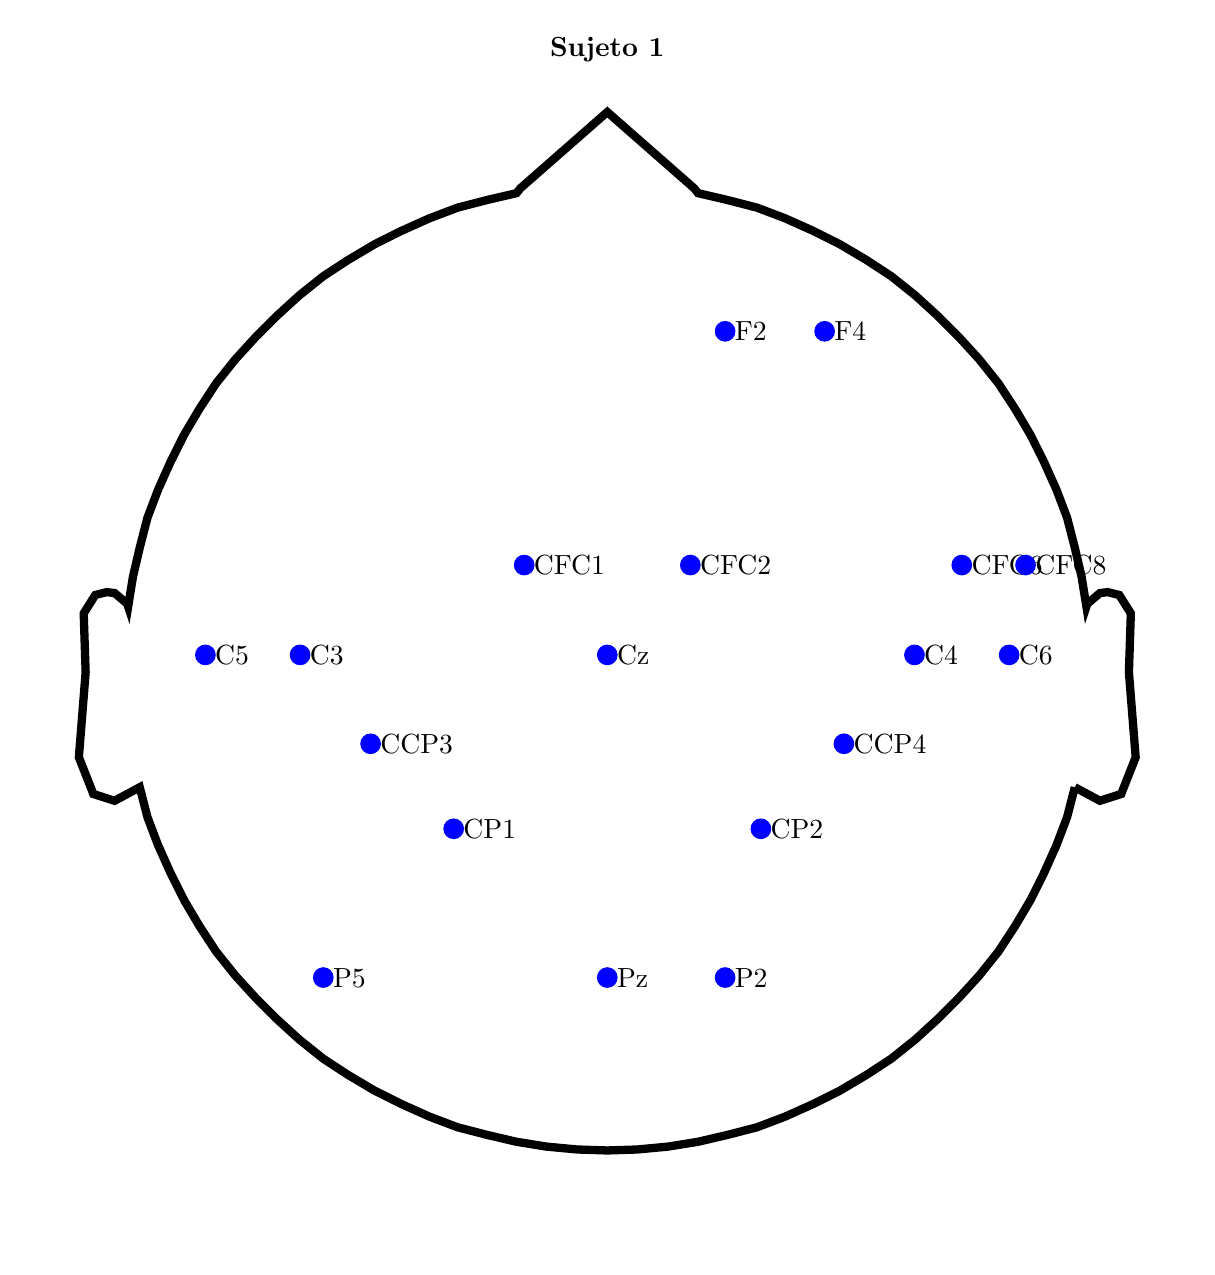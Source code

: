 % This file was created by matlab2tikz.
%
%The latest updates can be retrieved from
%  http://www.mathworks.com/matlabcentral/fileexchange/22022-matlab2tikz-matlab2tikz
%where you can also make suggestions and rate matlab2tikz.
%
\begin{tikzpicture}

\begin{axis}[%
width=5.796in,
height=5.796in,
at={(0.972in,1.021in)},
scale only axis,
point meta min=-1,
point meta max=1,
xmin=-0.6,
xmax=0.6,
ymin=-0.6,
ymax=0.6,
axis line style={draw=none},
ticks=none,
title style={font=\bfseries},
title={Sujeto 1}
]
\addplot [color=black, line width=3.0pt, forget plot]
  table[row sep=crcr]{%
0.484	-0.124\\
0.51	-0.138\\
0.532	-0.131\\
0.547	-0.093\\
0.54	-0.005\\
0.542	0.056\\
0.53	0.075\\
0.518	0.078\\
0.51	0.077\\
0.497	0.066\\
0.496	0.063\\
0.491	0.094\\
0.484	0.124\\
0.476	0.155\\
0.465	0.184\\
0.452	0.213\\
0.438	0.241\\
0.422	0.268\\
0.405	0.294\\
0.385	0.319\\
0.364	0.342\\
0.342	0.364\\
0.319	0.385\\
0.294	0.405\\
0.268	0.422\\
0.241	0.438\\
0.213	0.452\\
0.184	0.465\\
0.155	0.476\\
0.124	0.484\\
0.094	0.491\\
0.09	0.496\\
0	0.575\\
-0.09	0.496\\
-0.094	0.491\\
-0.124	0.484\\
-0.155	0.476\\
-0.184	0.465\\
-0.213	0.452\\
-0.241	0.438\\
-0.268	0.422\\
-0.294	0.405\\
-0.319	0.385\\
-0.342	0.364\\
-0.364	0.342\\
-0.385	0.319\\
-0.405	0.294\\
-0.422	0.268\\
-0.438	0.241\\
-0.452	0.213\\
-0.465	0.184\\
-0.476	0.155\\
-0.484	0.124\\
-0.491	0.094\\
-0.496	0.063\\
-0.497	0.066\\
-0.51	0.077\\
-0.518	0.078\\
-0.53	0.075\\
-0.542	0.056\\
-0.54	-0.005\\
-0.547	-0.093\\
-0.532	-0.131\\
-0.51	-0.138\\
-0.484	-0.124\\
-0.484	-0.124\\
-0.476	-0.155\\
-0.465	-0.184\\
-0.452	-0.213\\
-0.438	-0.241\\
-0.422	-0.268\\
-0.405	-0.294\\
-0.385	-0.319\\
-0.364	-0.342\\
-0.342	-0.364\\
-0.319	-0.385\\
-0.294	-0.405\\
-0.268	-0.422\\
-0.241	-0.438\\
-0.213	-0.452\\
-0.184	-0.465\\
-0.155	-0.476\\
-0.124	-0.484\\
-0.094	-0.491\\
-0.063	-0.496\\
-0.031	-0.499\\
-9.185e-17	-0.5\\
0.031	-0.499\\
0.063	-0.496\\
0.094	-0.491\\
0.124	-0.484\\
0.155	-0.476\\
0.184	-0.465\\
0.213	-0.452\\
0.241	-0.438\\
0.268	-0.422\\
0.294	-0.405\\
0.319	-0.385\\
0.342	-0.364\\
0.364	-0.342\\
0.385	-0.319\\
0.405	-0.294\\
0.422	-0.268\\
0.438	-0.241\\
0.452	-0.213\\
0.465	-0.184\\
0.476	-0.155\\
0.484	-0.124\\
};
\addplot[only marks, mark=*, mark options={}, mark size=3.535pt, color=blue, fill=blue] table[row sep=crcr]{%
x	y\\
0.433	0.106\\
0.225	0.348\\
0.122	0.348\\
-0.245	-0.079\\
0.416	0.013\\
-0.416	0.013\\
0.318	0.013\\
0.245	-0.079\\
-0.086	0.106\\
0	-0.321\\
-0.159	-0.167\\
0.159	-0.167\\
0.367	0.106\\
-0.294	-0.321\\
-0.318	0.013\\
0.122	-0.321\\
0.086	0.106\\
0	0.013\\
};
\node[right, align=left]
at (axis cs:0.433,0.106) {CFC8};
\node[right, align=left]
at (axis cs:0.225,0.348) {F4};
\node[right, align=left]
at (axis cs:0.122,0.348) {F2};
\node[right, align=left]
at (axis cs:-0.245,-0.079) {CCP3};
\node[right, align=left]
at (axis cs:0.416,0.013) {C6};
\node[right, align=left]
at (axis cs:-0.416,0.013) {C5};
\node[right, align=left]
at (axis cs:0.318,0.013) {C4};
\node[right, align=left]
at (axis cs:0.245,-0.079) {CCP4};
\node[right, align=left]
at (axis cs:-0.086,0.106) {CFC1};
\node[right, align=left]
at (axis cs:0,-0.321) {Pz};
\node[right, align=left]
at (axis cs:-0.159,-0.167) {CP1};
\node[right, align=left]
at (axis cs:0.159,-0.167) {CP2};
\node[right, align=left]
at (axis cs:0.367,0.106) {CFC6};
\node[right, align=left]
at (axis cs:-0.294,-0.321) {P5};
\node[right, align=left]
at (axis cs:-0.318,0.013) {C3};
\node[right, align=left]
at (axis cs:0.122,-0.321) {P2};
\node[right, align=left]
at (axis cs:0.086,0.106) {CFC2};
\node[right, align=left]
at (axis cs:0,0.013) {Cz};
\end{axis}
\end{tikzpicture}%